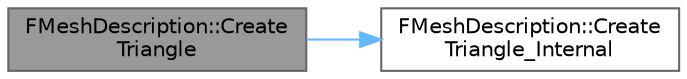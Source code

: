 digraph "FMeshDescription::CreateTriangle"
{
 // INTERACTIVE_SVG=YES
 // LATEX_PDF_SIZE
  bgcolor="transparent";
  edge [fontname=Helvetica,fontsize=10,labelfontname=Helvetica,labelfontsize=10];
  node [fontname=Helvetica,fontsize=10,shape=box,height=0.2,width=0.4];
  rankdir="LR";
  Node1 [id="Node000001",label="FMeshDescription::Create\lTriangle",height=0.2,width=0.4,color="gray40", fillcolor="grey60", style="filled", fontcolor="black",tooltip="Adds a new triangle to the mesh and returns its ID."];
  Node1 -> Node2 [id="edge1_Node000001_Node000002",color="steelblue1",style="solid",tooltip=" "];
  Node2 [id="Node000002",label="FMeshDescription::Create\lTriangle_Internal",height=0.2,width=0.4,color="grey40", fillcolor="white", style="filled",URL="$da/d5f/structFMeshDescription.html#ab047b1810e20d45160b6c7120bd64cbf",tooltip=" "];
}
